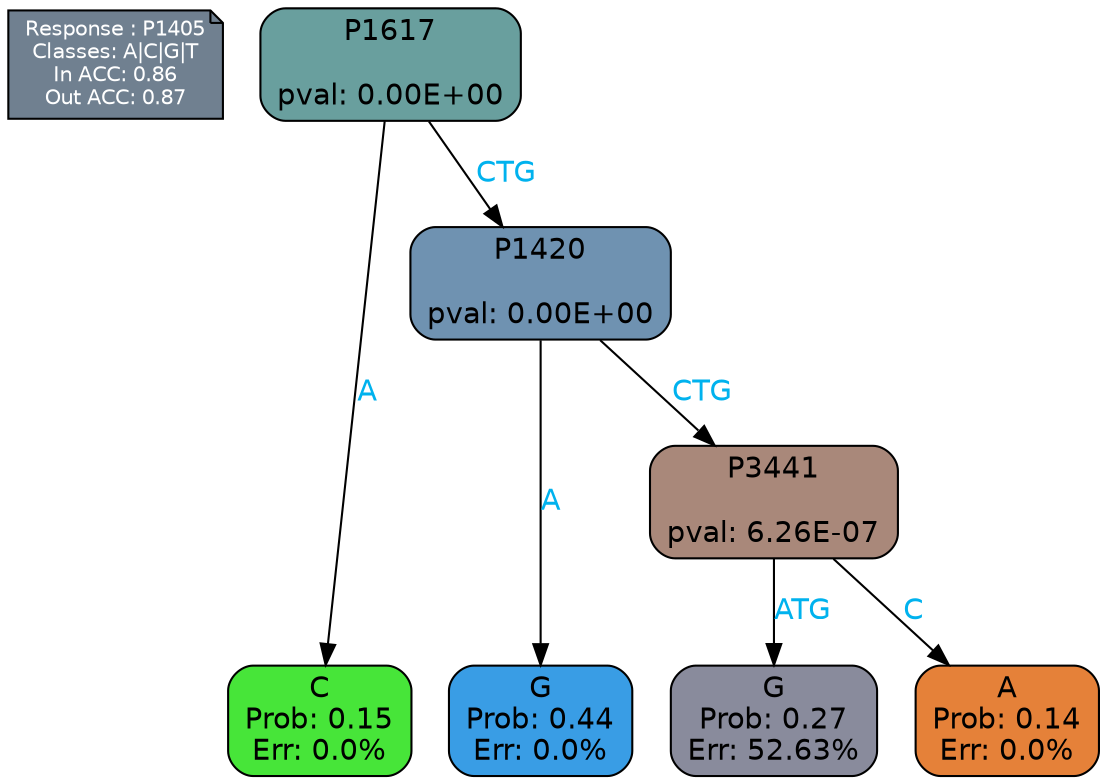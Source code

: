 digraph Tree {
node [shape=box, style="filled, rounded", color="black", fontname=helvetica] ;
graph [ranksep=equally, splines=polylines, bgcolor=transparent, dpi=600] ;
edge [fontname=helvetica] ;
LEGEND [label="Response : P1405
Classes: A|C|G|T
In ACC: 0.86
Out ACC: 0.87
",shape=note,align=left,style=filled,fillcolor="slategray",fontcolor="white",fontsize=10];1 [label="P1617

pval: 0.00E+00", fillcolor="#699f9e"] ;
2 [label="C
Prob: 0.15
Err: 0.0%", fillcolor="#47e539"] ;
3 [label="P1420

pval: 0.00E+00", fillcolor="#6f92b1"] ;
4 [label="G
Prob: 0.44
Err: 0.0%", fillcolor="#399de5"] ;
5 [label="P3441

pval: 6.26E-07", fillcolor="#a9887a"] ;
6 [label="G
Prob: 0.27
Err: 52.63%", fillcolor="#898b9c"] ;
7 [label="A
Prob: 0.14
Err: 0.0%", fillcolor="#e58139"] ;
1 -> 2 [label="A",fontcolor=deepskyblue2] ;
1 -> 3 [label="CTG",fontcolor=deepskyblue2] ;
3 -> 4 [label="A",fontcolor=deepskyblue2] ;
3 -> 5 [label="CTG",fontcolor=deepskyblue2] ;
5 -> 6 [label="ATG",fontcolor=deepskyblue2] ;
5 -> 7 [label="C",fontcolor=deepskyblue2] ;
{rank = same; 2;4;6;7;}{rank = same; LEGEND;1;}}